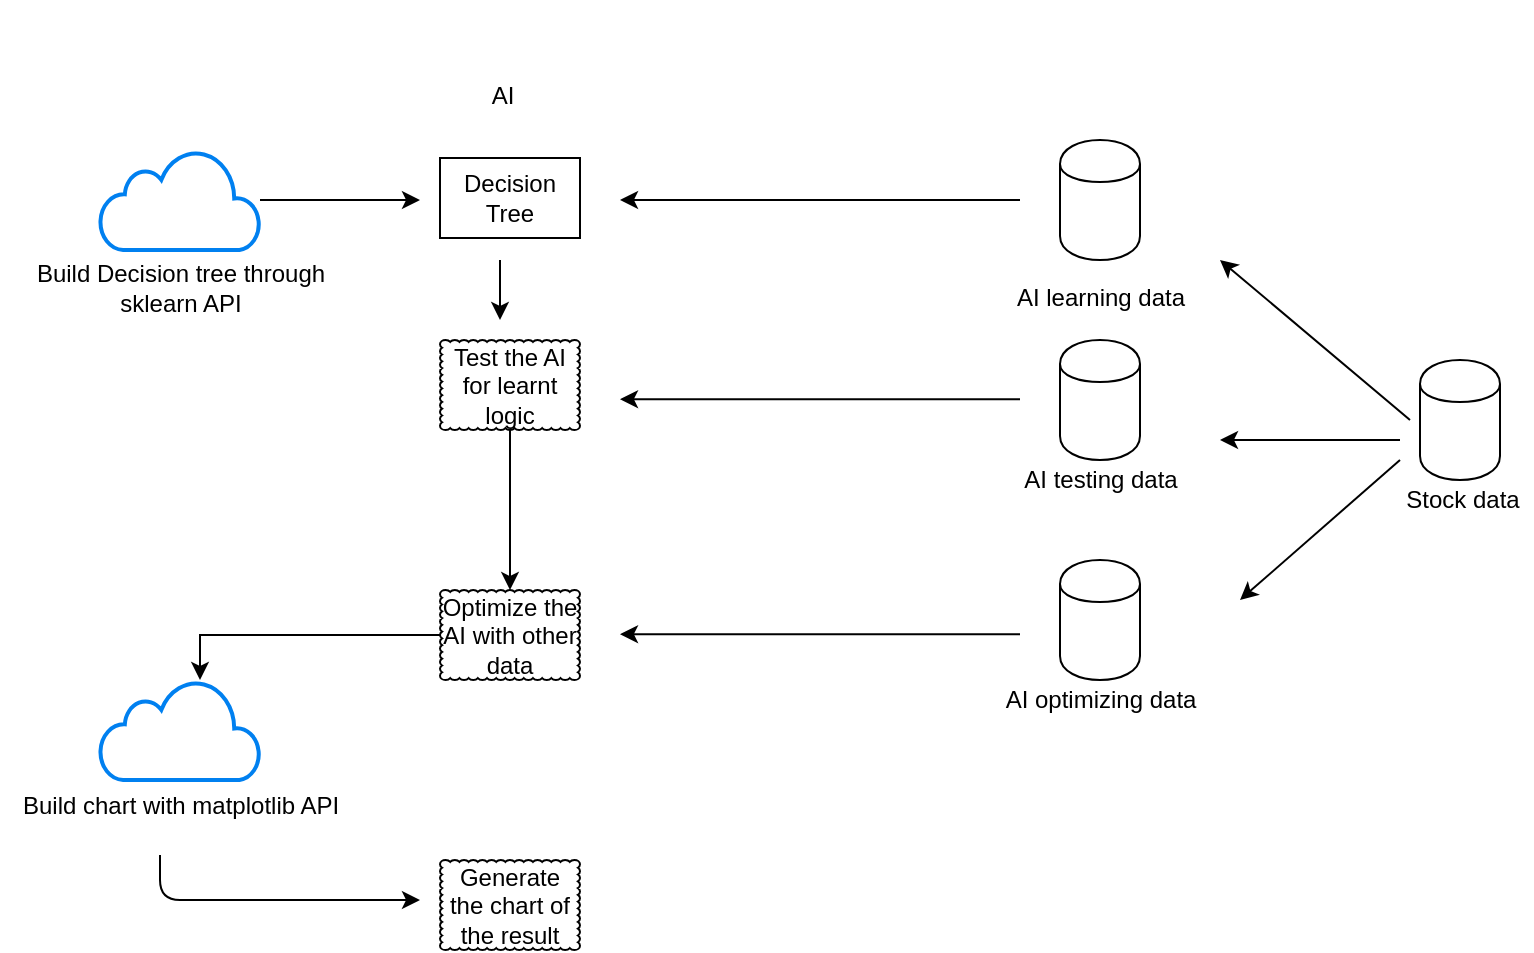 <mxfile version="12.6.5" type="device"><diagram id="pdl5V-5hcfeuduneItUM" name="第1頁"><mxGraphModel dx="983" dy="1817" grid="1" gridSize="10" guides="1" tooltips="1" connect="1" arrows="1" fold="1" page="1" pageScale="1" pageWidth="827" pageHeight="1169" math="0" shadow="0"><root><mxCell id="0"/><mxCell id="1" parent="0"/><mxCell id="XQ2tH25lgkheWCI6tcKT-70" value="" style="shape=cylinder;whiteSpace=wrap;html=1;boundedLbl=1;backgroundOutline=1;" vertex="1" parent="1"><mxGeometry x="770" y="130" width="40" height="60" as="geometry"/></mxCell><mxCell id="XQ2tH25lgkheWCI6tcKT-71" value="" style="endArrow=classic;html=1;exitX=0;exitY=0.5;exitDx=0;exitDy=0;" edge="1" parent="1"><mxGeometry width="50" height="50" relative="1" as="geometry"><mxPoint x="765" y="160" as="sourcePoint"/><mxPoint x="670" y="80" as="targetPoint"/></mxGeometry></mxCell><mxCell id="XQ2tH25lgkheWCI6tcKT-72" value="Stock data" style="text;html=1;align=center;verticalAlign=middle;resizable=0;points=[];autosize=1;" vertex="1" parent="1"><mxGeometry x="756" y="190" width="70" height="20" as="geometry"/></mxCell><mxCell id="XQ2tH25lgkheWCI6tcKT-73" value="Decision Tree" style="rounded=0;whiteSpace=wrap;html=1;" vertex="1" parent="1"><mxGeometry x="280" y="29" width="70" height="40" as="geometry"/></mxCell><mxCell id="XQ2tH25lgkheWCI6tcKT-74" value="" style="endArrow=classic;html=1;" edge="1" parent="1"><mxGeometry width="50" height="50" relative="1" as="geometry"><mxPoint x="760" y="170" as="sourcePoint"/><mxPoint x="670" y="170" as="targetPoint"/></mxGeometry></mxCell><mxCell id="XQ2tH25lgkheWCI6tcKT-75" value="" style="endArrow=classic;html=1;" edge="1" parent="1"><mxGeometry width="50" height="50" relative="1" as="geometry"><mxPoint x="760" y="180" as="sourcePoint"/><mxPoint x="680" y="250" as="targetPoint"/></mxGeometry></mxCell><mxCell id="XQ2tH25lgkheWCI6tcKT-76" value="" style="shape=cylinder;whiteSpace=wrap;html=1;boundedLbl=1;backgroundOutline=1;" vertex="1" parent="1"><mxGeometry x="590" y="20" width="40" height="60" as="geometry"/></mxCell><mxCell id="XQ2tH25lgkheWCI6tcKT-79" value="AI learning data" style="text;html=1;align=center;verticalAlign=middle;resizable=0;points=[];autosize=1;" vertex="1" parent="1"><mxGeometry x="560" y="89" width="100" height="20" as="geometry"/></mxCell><mxCell id="XQ2tH25lgkheWCI6tcKT-80" value="" style="shape=cylinder;whiteSpace=wrap;html=1;boundedLbl=1;backgroundOutline=1;" vertex="1" parent="1"><mxGeometry x="590" y="120" width="40" height="60" as="geometry"/></mxCell><mxCell id="XQ2tH25lgkheWCI6tcKT-81" value="AI testing data" style="text;html=1;align=center;verticalAlign=middle;resizable=0;points=[];autosize=1;" vertex="1" parent="1"><mxGeometry x="565" y="180" width="90" height="20" as="geometry"/></mxCell><mxCell id="XQ2tH25lgkheWCI6tcKT-82" value="" style="shape=cylinder;whiteSpace=wrap;html=1;boundedLbl=1;backgroundOutline=1;" vertex="1" parent="1"><mxGeometry x="590" y="230" width="40" height="60" as="geometry"/></mxCell><mxCell id="XQ2tH25lgkheWCI6tcKT-85" value="&lt;div align=&quot;center&quot;&gt;AI optimizing data&lt;/div&gt;" style="text;html=1;align=center;verticalAlign=middle;resizable=0;points=[];autosize=1;" vertex="1" parent="1"><mxGeometry x="555" y="290" width="110" height="20" as="geometry"/></mxCell><mxCell id="XQ2tH25lgkheWCI6tcKT-86" value="" style="shape=image;html=1;verticalAlign=top;verticalLabelPosition=bottom;labelBackgroundColor=#ffffff;imageAspect=0;aspect=fixed;image=https://cdn4.iconfinder.com/data/icons/logos-and-brands/512/267_Python_logo-128.png" vertex="1" parent="1"><mxGeometry x="296" y="-50" width="38" height="38" as="geometry"/></mxCell><mxCell id="XQ2tH25lgkheWCI6tcKT-87" value="&lt;div&gt;AI&lt;/div&gt;" style="text;html=1;align=center;verticalAlign=middle;resizable=0;points=[];autosize=1;" vertex="1" parent="1"><mxGeometry x="296" y="-12" width="30" height="20" as="geometry"/></mxCell><mxCell id="XQ2tH25lgkheWCI6tcKT-92" value="" style="edgeStyle=orthogonalEdgeStyle;rounded=0;orthogonalLoop=1;jettySize=auto;html=1;" edge="1" parent="1" source="XQ2tH25lgkheWCI6tcKT-88"><mxGeometry relative="1" as="geometry"><mxPoint x="270" y="50" as="targetPoint"/></mxGeometry></mxCell><mxCell id="XQ2tH25lgkheWCI6tcKT-88" value="" style="html=1;verticalLabelPosition=bottom;align=center;labelBackgroundColor=#ffffff;verticalAlign=top;strokeWidth=2;strokeColor=#0080F0;shadow=0;dashed=0;shape=mxgraph.ios7.icons.cloud;" vertex="1" parent="1"><mxGeometry x="110" y="25" width="80" height="50" as="geometry"/></mxCell><mxCell id="XQ2tH25lgkheWCI6tcKT-89" value="&lt;div&gt;Build Decision tree through&lt;/div&gt;&lt;div&gt;sklearn API&lt;br&gt;&lt;/div&gt;" style="text;html=1;align=center;verticalAlign=middle;resizable=0;points=[];autosize=1;" vertex="1" parent="1"><mxGeometry x="70" y="79" width="160" height="30" as="geometry"/></mxCell><mxCell id="XQ2tH25lgkheWCI6tcKT-93" value="" style="endArrow=classic;html=1;" edge="1" parent="1"><mxGeometry width="50" height="50" relative="1" as="geometry"><mxPoint x="570" y="50" as="sourcePoint"/><mxPoint x="370" y="50" as="targetPoint"/></mxGeometry></mxCell><mxCell id="XQ2tH25lgkheWCI6tcKT-99" value="" style="edgeStyle=orthogonalEdgeStyle;rounded=0;orthogonalLoop=1;jettySize=auto;html=1;" edge="1" parent="1" source="XQ2tH25lgkheWCI6tcKT-94" target="XQ2tH25lgkheWCI6tcKT-98"><mxGeometry relative="1" as="geometry"/></mxCell><mxCell id="XQ2tH25lgkheWCI6tcKT-94" value="Test the AI for learnt logic" style="whiteSpace=wrap;html=1;shape=mxgraph.basic.cloud_rect" vertex="1" parent="1"><mxGeometry x="280" y="120" width="70" height="45" as="geometry"/></mxCell><mxCell id="XQ2tH25lgkheWCI6tcKT-103" value="" style="edgeStyle=orthogonalEdgeStyle;rounded=0;orthogonalLoop=1;jettySize=auto;html=1;entryX=0.625;entryY=0;entryDx=0;entryDy=0;entryPerimeter=0;" edge="1" parent="1" source="XQ2tH25lgkheWCI6tcKT-98" target="XQ2tH25lgkheWCI6tcKT-104"><mxGeometry relative="1" as="geometry"/></mxCell><mxCell id="XQ2tH25lgkheWCI6tcKT-98" value="Optimize the AI with other data" style="whiteSpace=wrap;html=1;shape=mxgraph.basic.cloud_rect" vertex="1" parent="1"><mxGeometry x="280" y="245" width="70" height="45" as="geometry"/></mxCell><mxCell id="XQ2tH25lgkheWCI6tcKT-102" value="Generate the chart of the result" style="whiteSpace=wrap;html=1;shape=mxgraph.basic.cloud_rect" vertex="1" parent="1"><mxGeometry x="280" y="380" width="70" height="45" as="geometry"/></mxCell><mxCell id="XQ2tH25lgkheWCI6tcKT-95" value="" style="endArrow=classic;html=1;" edge="1" parent="1"><mxGeometry width="50" height="50" relative="1" as="geometry"><mxPoint x="310" y="80" as="sourcePoint"/><mxPoint x="310" y="110" as="targetPoint"/></mxGeometry></mxCell><mxCell id="XQ2tH25lgkheWCI6tcKT-97" value="" style="endArrow=classic;html=1;" edge="1" parent="1"><mxGeometry width="50" height="50" relative="1" as="geometry"><mxPoint x="570" y="149.58" as="sourcePoint"/><mxPoint x="370" y="149.58" as="targetPoint"/></mxGeometry></mxCell><mxCell id="XQ2tH25lgkheWCI6tcKT-100" value="" style="endArrow=classic;html=1;" edge="1" parent="1"><mxGeometry width="50" height="50" relative="1" as="geometry"><mxPoint x="570" y="267.08" as="sourcePoint"/><mxPoint x="370" y="267.08" as="targetPoint"/></mxGeometry></mxCell><mxCell id="XQ2tH25lgkheWCI6tcKT-104" value="" style="html=1;verticalLabelPosition=bottom;align=center;labelBackgroundColor=#ffffff;verticalAlign=top;strokeWidth=2;strokeColor=#0080F0;shadow=0;dashed=0;shape=mxgraph.ios7.icons.cloud;" vertex="1" parent="1"><mxGeometry x="110" y="290" width="80" height="50" as="geometry"/></mxCell><mxCell id="XQ2tH25lgkheWCI6tcKT-105" value="Build chart with matplotlib API" style="text;html=1;align=center;verticalAlign=middle;resizable=0;points=[];autosize=1;" vertex="1" parent="1"><mxGeometry x="60" y="342.5" width="180" height="20" as="geometry"/></mxCell><mxCell id="XQ2tH25lgkheWCI6tcKT-106" value="" style="endArrow=classic;html=1;" edge="1" parent="1"><mxGeometry width="50" height="50" relative="1" as="geometry"><mxPoint x="140" y="377.5" as="sourcePoint"/><mxPoint x="270" y="400" as="targetPoint"/><Array as="points"><mxPoint x="140" y="400"/></Array></mxGeometry></mxCell></root></mxGraphModel></diagram></mxfile>